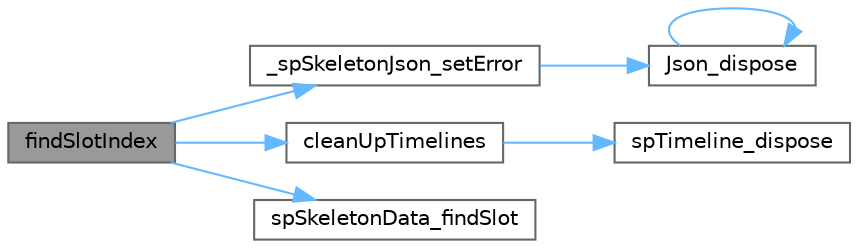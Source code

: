 digraph "findSlotIndex"
{
 // LATEX_PDF_SIZE
  bgcolor="transparent";
  edge [fontname=Helvetica,fontsize=10,labelfontname=Helvetica,labelfontsize=10];
  node [fontname=Helvetica,fontsize=10,shape=box,height=0.2,width=0.4];
  rankdir="LR";
  Node1 [id="Node000001",label="findSlotIndex",height=0.2,width=0.4,color="gray40", fillcolor="grey60", style="filled", fontcolor="black",tooltip=" "];
  Node1 -> Node2 [id="edge1_Node000001_Node000002",color="steelblue1",style="solid",tooltip=" "];
  Node2 [id="Node000002",label="_spSkeletonJson_setError",height=0.2,width=0.4,color="grey40", fillcolor="white", style="filled",URL="$_skeleton_json_8c.html#a8e868c1de85f9327c984d6a8f293a44f",tooltip=" "];
  Node2 -> Node3 [id="edge2_Node000002_Node000003",color="steelblue1",style="solid",tooltip=" "];
  Node3 [id="Node000003",label="Json_dispose",height=0.2,width=0.4,color="grey40", fillcolor="white", style="filled",URL="$_json_8c.html#a2fbb389e8c6eaf5a9d923a2030b4ad80",tooltip=" "];
  Node3 -> Node3 [id="edge3_Node000003_Node000003",color="steelblue1",style="solid",tooltip=" "];
  Node1 -> Node4 [id="edge4_Node000001_Node000004",color="steelblue1",style="solid",tooltip=" "];
  Node4 [id="Node000004",label="cleanUpTimelines",height=0.2,width=0.4,color="grey40", fillcolor="white", style="filled",URL="$_skeleton_json_8c.html#a3b5a1e0c3e242d5a6e2fb3d6f3cc4250",tooltip=" "];
  Node4 -> Node5 [id="edge5_Node000004_Node000005",color="steelblue1",style="solid",tooltip=" "];
  Node5 [id="Node000005",label="spTimeline_dispose",height=0.2,width=0.4,color="grey40", fillcolor="white", style="filled",URL="$_animation_8c.html#aea21367cebf5dea8222db8467aef2fae",tooltip=" "];
  Node1 -> Node6 [id="edge6_Node000001_Node000006",color="steelblue1",style="solid",tooltip=" "];
  Node6 [id="Node000006",label="spSkeletonData_findSlot",height=0.2,width=0.4,color="grey40", fillcolor="white", style="filled",URL="$_skeleton_data_8c.html#a022c44277298c84a55292aaa814025d5",tooltip=" "];
}
